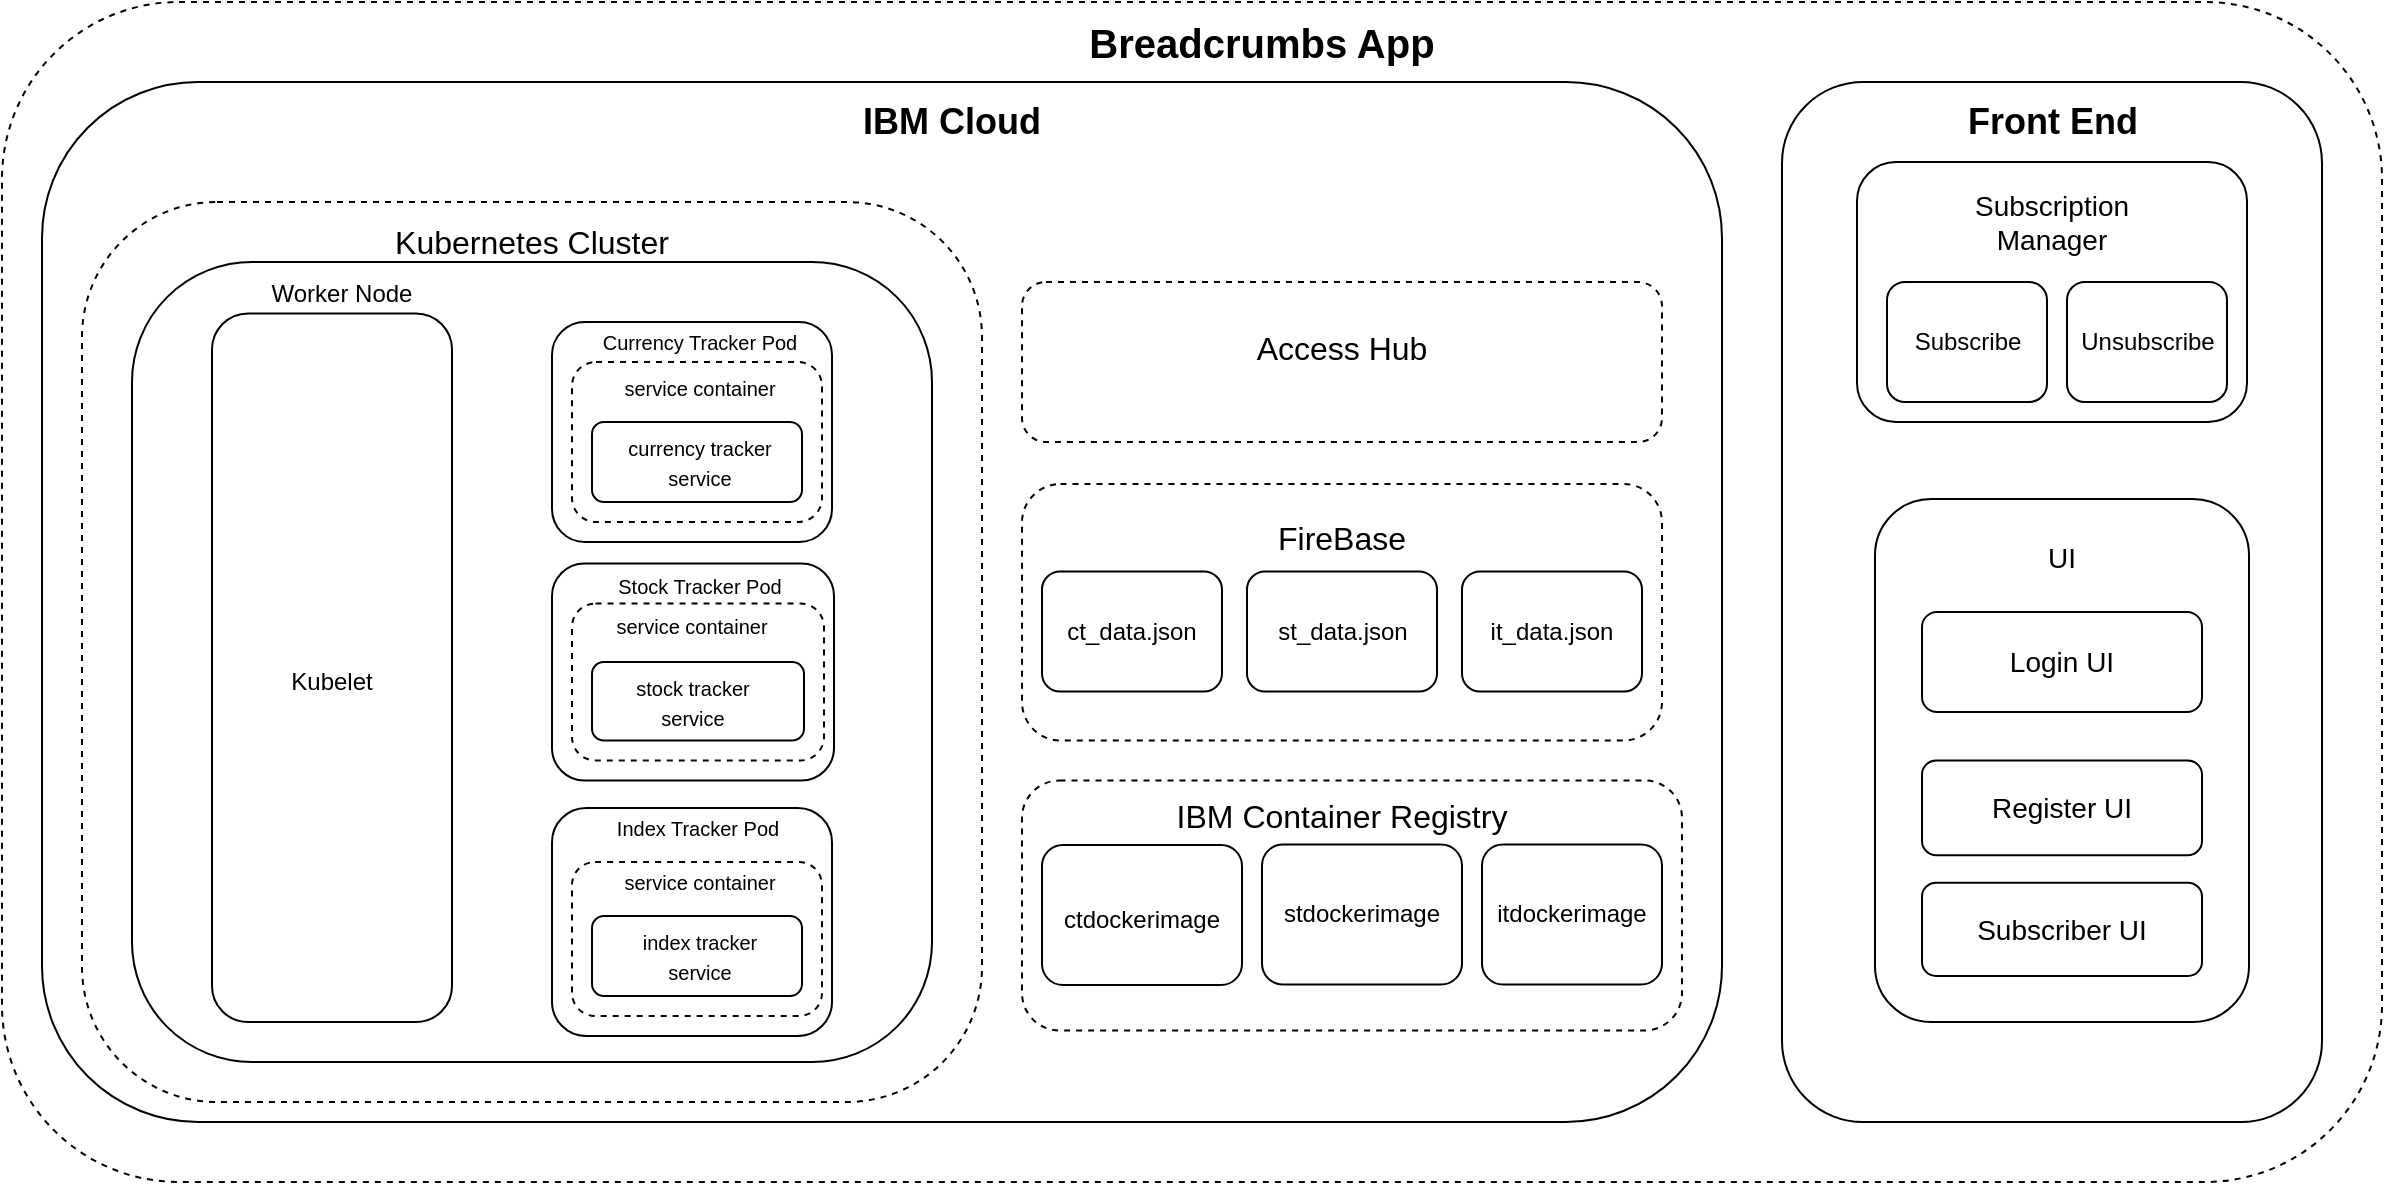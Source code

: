 <mxfile version="14.5.7" type="device"><diagram id="doH8TnOBBrPh3mBkWPYm" name="Page-1"><mxGraphModel dx="2043" dy="1888" grid="1" gridSize="10" guides="1" tooltips="1" connect="1" arrows="1" fold="1" page="1" pageScale="1" pageWidth="850" pageHeight="1100" math="0" shadow="0"><root><mxCell id="0"/><mxCell id="1" parent="0"/><mxCell id="H8DZ3QfKriayxeIiJHs8-32" value="" style="rounded=1;whiteSpace=wrap;html=1;dashed=1;" parent="1" vertex="1"><mxGeometry x="-20" y="-40" width="1190" height="590" as="geometry"/></mxCell><mxCell id="H8DZ3QfKriayxeIiJHs8-3" value="" style="rounded=1;whiteSpace=wrap;html=1;" parent="1" vertex="1"><mxGeometry width="840" height="520" as="geometry"/></mxCell><mxCell id="2OW1g2mvsywbFsvOw1aL-2" value="" style="rounded=1;whiteSpace=wrap;html=1;dashed=1;" parent="1" vertex="1"><mxGeometry x="20" y="60" width="450" height="450" as="geometry"/></mxCell><mxCell id="2OW1g2mvsywbFsvOw1aL-3" value="" style="rounded=1;whiteSpace=wrap;html=1;" parent="1" vertex="1"><mxGeometry x="45" y="90" width="400" height="400" as="geometry"/></mxCell><mxCell id="2OW1g2mvsywbFsvOw1aL-4" value="&lt;font style=&quot;font-size: 16px&quot;&gt;Kubernetes Cluster&lt;/font&gt;" style="text;html=1;strokeColor=none;fillColor=none;align=center;verticalAlign=middle;whiteSpace=wrap;rounded=0;" parent="1" vertex="1"><mxGeometry x="135" y="70" width="220" height="20" as="geometry"/></mxCell><mxCell id="2OW1g2mvsywbFsvOw1aL-6" value="" style="rounded=1;whiteSpace=wrap;html=1;" parent="1" vertex="1"><mxGeometry x="85" y="115.75" width="120" height="354.25" as="geometry"/></mxCell><mxCell id="2OW1g2mvsywbFsvOw1aL-7" value="Worker Node" style="text;html=1;strokeColor=none;fillColor=none;align=center;verticalAlign=middle;whiteSpace=wrap;rounded=0;" parent="1" vertex="1"><mxGeometry x="105" y="95.75" width="90" height="20" as="geometry"/></mxCell><mxCell id="2OW1g2mvsywbFsvOw1aL-8" value="Kubelet" style="text;html=1;strokeColor=none;fillColor=none;align=center;verticalAlign=middle;whiteSpace=wrap;rounded=0;" parent="1" vertex="1"><mxGeometry x="120" y="290" width="50" height="20" as="geometry"/></mxCell><mxCell id="2OW1g2mvsywbFsvOw1aL-9" value="" style="rounded=1;whiteSpace=wrap;html=1;" parent="1" vertex="1"><mxGeometry x="255" y="120" width="140" height="110" as="geometry"/></mxCell><mxCell id="2OW1g2mvsywbFsvOw1aL-10" value="&lt;span style=&quot;font-size: 10px&quot;&gt;Currency Tracker Pod&lt;/span&gt;" style="text;html=1;strokeColor=none;fillColor=none;align=center;verticalAlign=middle;whiteSpace=wrap;rounded=0;" parent="1" vertex="1"><mxGeometry x="273.5" y="120" width="110" height="20" as="geometry"/></mxCell><mxCell id="2OW1g2mvsywbFsvOw1aL-11" value="" style="rounded=1;whiteSpace=wrap;html=1;dashed=1;" parent="1" vertex="1"><mxGeometry x="265" y="140" width="125" height="80" as="geometry"/></mxCell><mxCell id="2OW1g2mvsywbFsvOw1aL-14" value="&lt;font style=&quot;font-size: 10px&quot;&gt;service container&lt;/font&gt;" style="text;html=1;strokeColor=none;fillColor=none;align=center;verticalAlign=middle;whiteSpace=wrap;rounded=0;dashed=1;" parent="1" vertex="1"><mxGeometry x="283.5" y="143" width="90" height="20" as="geometry"/></mxCell><mxCell id="2OW1g2mvsywbFsvOw1aL-15" value="" style="rounded=1;whiteSpace=wrap;html=1;" parent="1" vertex="1"><mxGeometry x="275" y="170" width="105" height="40" as="geometry"/></mxCell><mxCell id="2OW1g2mvsywbFsvOw1aL-16" value="&lt;font size=&quot;1&quot;&gt;currency tracker service&lt;/font&gt;" style="text;html=1;strokeColor=none;fillColor=none;align=center;verticalAlign=middle;whiteSpace=wrap;rounded=0;dashed=1;" parent="1" vertex="1"><mxGeometry x="283.5" y="180" width="90" height="20" as="geometry"/></mxCell><mxCell id="2OW1g2mvsywbFsvOw1aL-18" value="" style="rounded=1;whiteSpace=wrap;html=1;" parent="1" vertex="1"><mxGeometry x="255" y="240.75" width="141" height="108.5" as="geometry"/></mxCell><mxCell id="2OW1g2mvsywbFsvOw1aL-19" value="&lt;span style=&quot;font-size: 10px&quot;&gt;Stock Tracker Pod&lt;/span&gt;" style="text;html=1;strokeColor=none;fillColor=none;align=center;verticalAlign=middle;whiteSpace=wrap;rounded=0;" parent="1" vertex="1"><mxGeometry x="273.5" y="242.25" width="110" height="20" as="geometry"/></mxCell><mxCell id="2OW1g2mvsywbFsvOw1aL-20" value="" style="rounded=1;whiteSpace=wrap;html=1;dashed=1;" parent="1" vertex="1"><mxGeometry x="265" y="260.75" width="126" height="78.5" as="geometry"/></mxCell><mxCell id="2OW1g2mvsywbFsvOw1aL-21" value="&lt;font style=&quot;font-size: 10px&quot;&gt;service container&lt;/font&gt;" style="text;html=1;strokeColor=none;fillColor=none;align=center;verticalAlign=middle;whiteSpace=wrap;rounded=0;dashed=1;" parent="1" vertex="1"><mxGeometry x="280" y="262.25" width="90" height="20" as="geometry"/></mxCell><mxCell id="2OW1g2mvsywbFsvOw1aL-22" value="" style="rounded=1;whiteSpace=wrap;html=1;" parent="1" vertex="1"><mxGeometry x="275" y="290" width="106" height="39.25" as="geometry"/></mxCell><mxCell id="2OW1g2mvsywbFsvOw1aL-23" value="&lt;font size=&quot;1&quot;&gt;stock tracker service&lt;/font&gt;" style="text;html=1;strokeColor=none;fillColor=none;align=center;verticalAlign=middle;whiteSpace=wrap;rounded=0;dashed=1;" parent="1" vertex="1"><mxGeometry x="282" y="299.63" width="87" height="20" as="geometry"/></mxCell><mxCell id="2OW1g2mvsywbFsvOw1aL-24" value="" style="rounded=1;whiteSpace=wrap;html=1;" parent="1" vertex="1"><mxGeometry x="255" y="363" width="140" height="114" as="geometry"/></mxCell><mxCell id="2OW1g2mvsywbFsvOw1aL-25" value="&lt;span style=&quot;font-size: 10px&quot;&gt;Index Tracker Pod&lt;/span&gt;" style="text;html=1;strokeColor=none;fillColor=none;align=center;verticalAlign=middle;whiteSpace=wrap;rounded=0;" parent="1" vertex="1"><mxGeometry x="272.5" y="363" width="110" height="20" as="geometry"/></mxCell><mxCell id="2OW1g2mvsywbFsvOw1aL-26" value="" style="rounded=1;whiteSpace=wrap;html=1;dashed=1;" parent="1" vertex="1"><mxGeometry x="265" y="390" width="125" height="77" as="geometry"/></mxCell><mxCell id="2OW1g2mvsywbFsvOw1aL-27" value="&lt;font style=&quot;font-size: 10px&quot;&gt;service container&lt;/font&gt;" style="text;html=1;strokeColor=none;fillColor=none;align=center;verticalAlign=middle;whiteSpace=wrap;rounded=0;dashed=1;" parent="1" vertex="1"><mxGeometry x="283.5" y="390" width="90" height="20" as="geometry"/></mxCell><mxCell id="2OW1g2mvsywbFsvOw1aL-28" value="" style="rounded=1;whiteSpace=wrap;html=1;" parent="1" vertex="1"><mxGeometry x="275" y="417" width="105" height="40" as="geometry"/></mxCell><mxCell id="2OW1g2mvsywbFsvOw1aL-29" value="&lt;font size=&quot;1&quot;&gt;index tracker service&lt;/font&gt;" style="text;html=1;strokeColor=none;fillColor=none;align=center;verticalAlign=middle;whiteSpace=wrap;rounded=0;dashed=1;" parent="1" vertex="1"><mxGeometry x="283.5" y="427" width="90" height="20" as="geometry"/></mxCell><mxCell id="H8DZ3QfKriayxeIiJHs8-6" value="&lt;font size=&quot;1&quot;&gt;&lt;b style=&quot;font-size: 18px&quot;&gt;IBM Cloud&lt;/b&gt;&lt;/font&gt;" style="text;html=1;strokeColor=none;fillColor=none;align=center;verticalAlign=middle;whiteSpace=wrap;rounded=0;" parent="1" vertex="1"><mxGeometry x="400" y="10" width="110" height="20" as="geometry"/></mxCell><mxCell id="H8DZ3QfKriayxeIiJHs8-9" value="" style="rounded=1;whiteSpace=wrap;html=1;dashed=1;" parent="1" vertex="1"><mxGeometry x="490" y="201" width="320" height="128.25" as="geometry"/></mxCell><mxCell id="H8DZ3QfKriayxeIiJHs8-10" value="&lt;font style=&quot;font-size: 16px&quot;&gt;FireBase&lt;/font&gt;" style="text;html=1;strokeColor=none;fillColor=none;align=center;verticalAlign=middle;whiteSpace=wrap;rounded=0;dashed=1;" parent="1" vertex="1"><mxGeometry x="565" y="218" width="170" height="20" as="geometry"/></mxCell><mxCell id="H8DZ3QfKriayxeIiJHs8-11" value="ct_data.json" style="rounded=1;whiteSpace=wrap;html=1;" parent="1" vertex="1"><mxGeometry x="500" y="244.75" width="90" height="60" as="geometry"/></mxCell><mxCell id="H8DZ3QfKriayxeIiJHs8-12" value="st_data.json" style="rounded=1;whiteSpace=wrap;html=1;" parent="1" vertex="1"><mxGeometry x="602.5" y="244.75" width="95" height="60" as="geometry"/></mxCell><mxCell id="H8DZ3QfKriayxeIiJHs8-13" value="it_data.json" style="rounded=1;whiteSpace=wrap;html=1;" parent="1" vertex="1"><mxGeometry x="710" y="244.75" width="90" height="60" as="geometry"/></mxCell><mxCell id="H8DZ3QfKriayxeIiJHs8-14" value="" style="rounded=1;whiteSpace=wrap;html=1;dashed=1;" parent="1" vertex="1"><mxGeometry x="490" y="349.25" width="330" height="125" as="geometry"/></mxCell><mxCell id="H8DZ3QfKriayxeIiJHs8-15" value="&lt;font style=&quot;font-size: 16px&quot;&gt;IBM Container Registry&lt;/font&gt;" style="text;html=1;strokeColor=none;fillColor=none;align=center;verticalAlign=middle;whiteSpace=wrap;rounded=0;" parent="1" vertex="1"><mxGeometry x="560" y="357" width="180" height="20" as="geometry"/></mxCell><mxCell id="H8DZ3QfKriayxeIiJHs8-21" value="" style="rounded=1;whiteSpace=wrap;html=1;" parent="1" vertex="1"><mxGeometry x="500" y="381.5" width="100" height="70" as="geometry"/></mxCell><mxCell id="H8DZ3QfKriayxeIiJHs8-27" value="stdockerimage" style="rounded=1;whiteSpace=wrap;html=1;" parent="1" vertex="1"><mxGeometry x="610" y="381.25" width="100" height="70" as="geometry"/></mxCell><mxCell id="H8DZ3QfKriayxeIiJHs8-28" value="itdockerimage" style="rounded=1;whiteSpace=wrap;html=1;" parent="1" vertex="1"><mxGeometry x="720" y="381.25" width="90" height="70" as="geometry"/></mxCell><mxCell id="H8DZ3QfKriayxeIiJHs8-29" value="ctdockerimage" style="text;html=1;strokeColor=none;fillColor=none;align=center;verticalAlign=middle;whiteSpace=wrap;rounded=0;" parent="1" vertex="1"><mxGeometry x="530" y="408.75" width="40" height="20" as="geometry"/></mxCell><mxCell id="H8DZ3QfKriayxeIiJHs8-33" value="" style="rounded=1;whiteSpace=wrap;html=1;" parent="1" vertex="1"><mxGeometry x="870" width="270" height="520" as="geometry"/></mxCell><mxCell id="H8DZ3QfKriayxeIiJHs8-34" value="&lt;font style=&quot;font-size: 18px&quot;&gt;&lt;b&gt;Front End&lt;/b&gt;&lt;/font&gt;" style="text;html=1;strokeColor=none;fillColor=none;align=center;verticalAlign=middle;whiteSpace=wrap;rounded=0;dashed=1;" parent="1" vertex="1"><mxGeometry x="957.5" y="10" width="95" height="20" as="geometry"/></mxCell><mxCell id="H8DZ3QfKriayxeIiJHs8-36" value="&lt;font style=&quot;font-size: 20px&quot;&gt;&lt;b&gt;Breadcrumbs App&lt;/b&gt;&lt;/font&gt;" style="text;html=1;strokeColor=none;fillColor=none;align=center;verticalAlign=middle;whiteSpace=wrap;rounded=0;" parent="1" vertex="1"><mxGeometry x="495" y="-30" width="230" height="20" as="geometry"/></mxCell><mxCell id="H8DZ3QfKriayxeIiJHs8-37" value="" style="rounded=1;whiteSpace=wrap;html=1;" parent="1" vertex="1"><mxGeometry x="907.5" y="40" width="195" height="130" as="geometry"/></mxCell><mxCell id="H8DZ3QfKriayxeIiJHs8-38" value="&lt;font style=&quot;font-size: 14px&quot;&gt;Subscription Manager&lt;/font&gt;" style="text;html=1;strokeColor=none;fillColor=none;align=center;verticalAlign=middle;whiteSpace=wrap;rounded=0;" parent="1" vertex="1"><mxGeometry x="985" y="60" width="40" height="20" as="geometry"/></mxCell><mxCell id="H8DZ3QfKriayxeIiJHs8-40" value="Subscribe" style="rounded=1;whiteSpace=wrap;html=1;" parent="1" vertex="1"><mxGeometry x="922.5" y="100" width="80" height="60" as="geometry"/></mxCell><mxCell id="H8DZ3QfKriayxeIiJHs8-41" value="Unsubscribe" style="rounded=1;whiteSpace=wrap;html=1;" parent="1" vertex="1"><mxGeometry x="1012.5" y="100" width="80" height="60" as="geometry"/></mxCell><mxCell id="H8DZ3QfKriayxeIiJHs8-46" value="" style="rounded=1;whiteSpace=wrap;html=1;fontStyle=1" parent="1" vertex="1"><mxGeometry x="916.5" y="208.5" width="187" height="261.5" as="geometry"/></mxCell><mxCell id="H8DZ3QfKriayxeIiJHs8-42" value="&lt;font style=&quot;font-size: 14px&quot;&gt;Login UI&lt;/font&gt;" style="rounded=1;whiteSpace=wrap;html=1;" parent="1" vertex="1"><mxGeometry x="940" y="265" width="140" height="50" as="geometry"/></mxCell><mxCell id="H8DZ3QfKriayxeIiJHs8-44" value="&lt;font style=&quot;font-size: 14px&quot;&gt;Register UI&lt;/font&gt;" style="rounded=1;whiteSpace=wrap;html=1;" parent="1" vertex="1"><mxGeometry x="940" y="339.25" width="140" height="47.37" as="geometry"/></mxCell><mxCell id="H8DZ3QfKriayxeIiJHs8-45" value="&lt;font style=&quot;font-size: 14px&quot;&gt;Subscriber UI&lt;/font&gt;" style="rounded=1;whiteSpace=wrap;html=1;" parent="1" vertex="1"><mxGeometry x="940" y="400.32" width="140" height="46.68" as="geometry"/></mxCell><mxCell id="H8DZ3QfKriayxeIiJHs8-47" value="&lt;span style=&quot;font-size: 14px&quot;&gt;UI&lt;/span&gt;" style="text;html=1;strokeColor=none;fillColor=none;align=center;verticalAlign=middle;whiteSpace=wrap;rounded=0;" parent="1" vertex="1"><mxGeometry x="990" y="228" width="40" height="20" as="geometry"/></mxCell><mxCell id="u5uewZYuVXXjcQ5LDCgE-3" value="" style="rounded=1;whiteSpace=wrap;html=1;dashed=1;" vertex="1" parent="1"><mxGeometry x="490" y="100" width="320" height="80" as="geometry"/></mxCell><mxCell id="u5uewZYuVXXjcQ5LDCgE-1" value="&lt;span style=&quot;font-size: 16px&quot;&gt;Access Hub&lt;/span&gt;" style="text;html=1;strokeColor=none;fillColor=none;align=center;verticalAlign=middle;whiteSpace=wrap;rounded=0;dashed=1;" vertex="1" parent="1"><mxGeometry x="565" y="123" width="170" height="20" as="geometry"/></mxCell></root></mxGraphModel></diagram></mxfile>